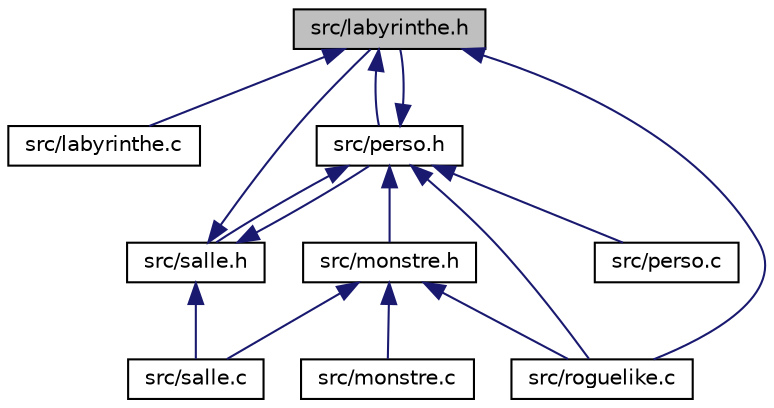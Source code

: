 digraph "src/labyrinthe.h"
{
  edge [fontname="Helvetica",fontsize="10",labelfontname="Helvetica",labelfontsize="10"];
  node [fontname="Helvetica",fontsize="10",shape=record];
  Node14 [label="src/labyrinthe.h",height=0.2,width=0.4,color="black", fillcolor="grey75", style="filled", fontcolor="black"];
  Node14 -> Node15 [dir="back",color="midnightblue",fontsize="10",style="solid",fontname="Helvetica"];
  Node15 [label="src/labyrinthe.c",height=0.2,width=0.4,color="black", fillcolor="white", style="filled",URL="$labyrinthe_8c.html",tooltip="Fichier contenant des fonctions nous permettant de gérer la création et l&#39;affichage du labyrinthe..."];
  Node14 -> Node16 [dir="back",color="midnightblue",fontsize="10",style="solid",fontname="Helvetica"];
  Node16 [label="src/perso.h",height=0.2,width=0.4,color="black", fillcolor="white", style="filled",URL="$perso_8h.html",tooltip="Fichier contenant des fonctions nous permettant de gérer la création, la modification et l&#39;affichage ..."];
  Node16 -> Node17 [dir="back",color="midnightblue",fontsize="10",style="solid",fontname="Helvetica"];
  Node17 [label="src/salle.h",height=0.2,width=0.4,color="black", fillcolor="white", style="filled",URL="$salle_8h.html",tooltip="Fichier contenant les prototypes des fonctions nous permettant de gérer la création et l&#39;affichage de..."];
  Node17 -> Node14 [dir="back",color="midnightblue",fontsize="10",style="solid",fontname="Helvetica"];
  Node17 -> Node16 [dir="back",color="midnightblue",fontsize="10",style="solid",fontname="Helvetica"];
  Node17 -> Node18 [dir="back",color="midnightblue",fontsize="10",style="solid",fontname="Helvetica"];
  Node18 [label="src/salle.c",height=0.2,width=0.4,color="black", fillcolor="white", style="filled",URL="$salle_8c.html",tooltip="Fichier contenant des fonctions nous permettant de gérer la création et l&#39;affichage des salles..."];
  Node16 -> Node14 [dir="back",color="midnightblue",fontsize="10",style="solid",fontname="Helvetica"];
  Node16 -> Node19 [dir="back",color="midnightblue",fontsize="10",style="solid",fontname="Helvetica"];
  Node19 [label="src/monstre.h",height=0.2,width=0.4,color="black", fillcolor="white", style="filled",URL="$monstre_8h.html",tooltip="Fichier contenant le prototype des fonctions nous permettant de gérer les monstres. "];
  Node19 -> Node20 [dir="back",color="midnightblue",fontsize="10",style="solid",fontname="Helvetica"];
  Node20 [label="src/monstre.c",height=0.2,width=0.4,color="black", fillcolor="white", style="filled",URL="$monstre_8c.html",tooltip="Fichier contenant des fonctions nous permettant de gérer les monstres. "];
  Node19 -> Node21 [dir="back",color="midnightblue",fontsize="10",style="solid",fontname="Helvetica"];
  Node21 [label="src/roguelike.c",height=0.2,width=0.4,color="black", fillcolor="white", style="filled",URL="$roguelike_8c.html",tooltip="Fichier contenant la fonction main de notre programme. "];
  Node19 -> Node18 [dir="back",color="midnightblue",fontsize="10",style="solid",fontname="Helvetica"];
  Node16 -> Node22 [dir="back",color="midnightblue",fontsize="10",style="solid",fontname="Helvetica"];
  Node22 [label="src/perso.c",height=0.2,width=0.4,color="black", fillcolor="white", style="filled",URL="$perso_8c.html",tooltip="Fichier contenant des fonctions nous permettant de gérer la création, la modification et l&#39;affichage ..."];
  Node16 -> Node21 [dir="back",color="midnightblue",fontsize="10",style="solid",fontname="Helvetica"];
  Node14 -> Node21 [dir="back",color="midnightblue",fontsize="10",style="solid",fontname="Helvetica"];
}
